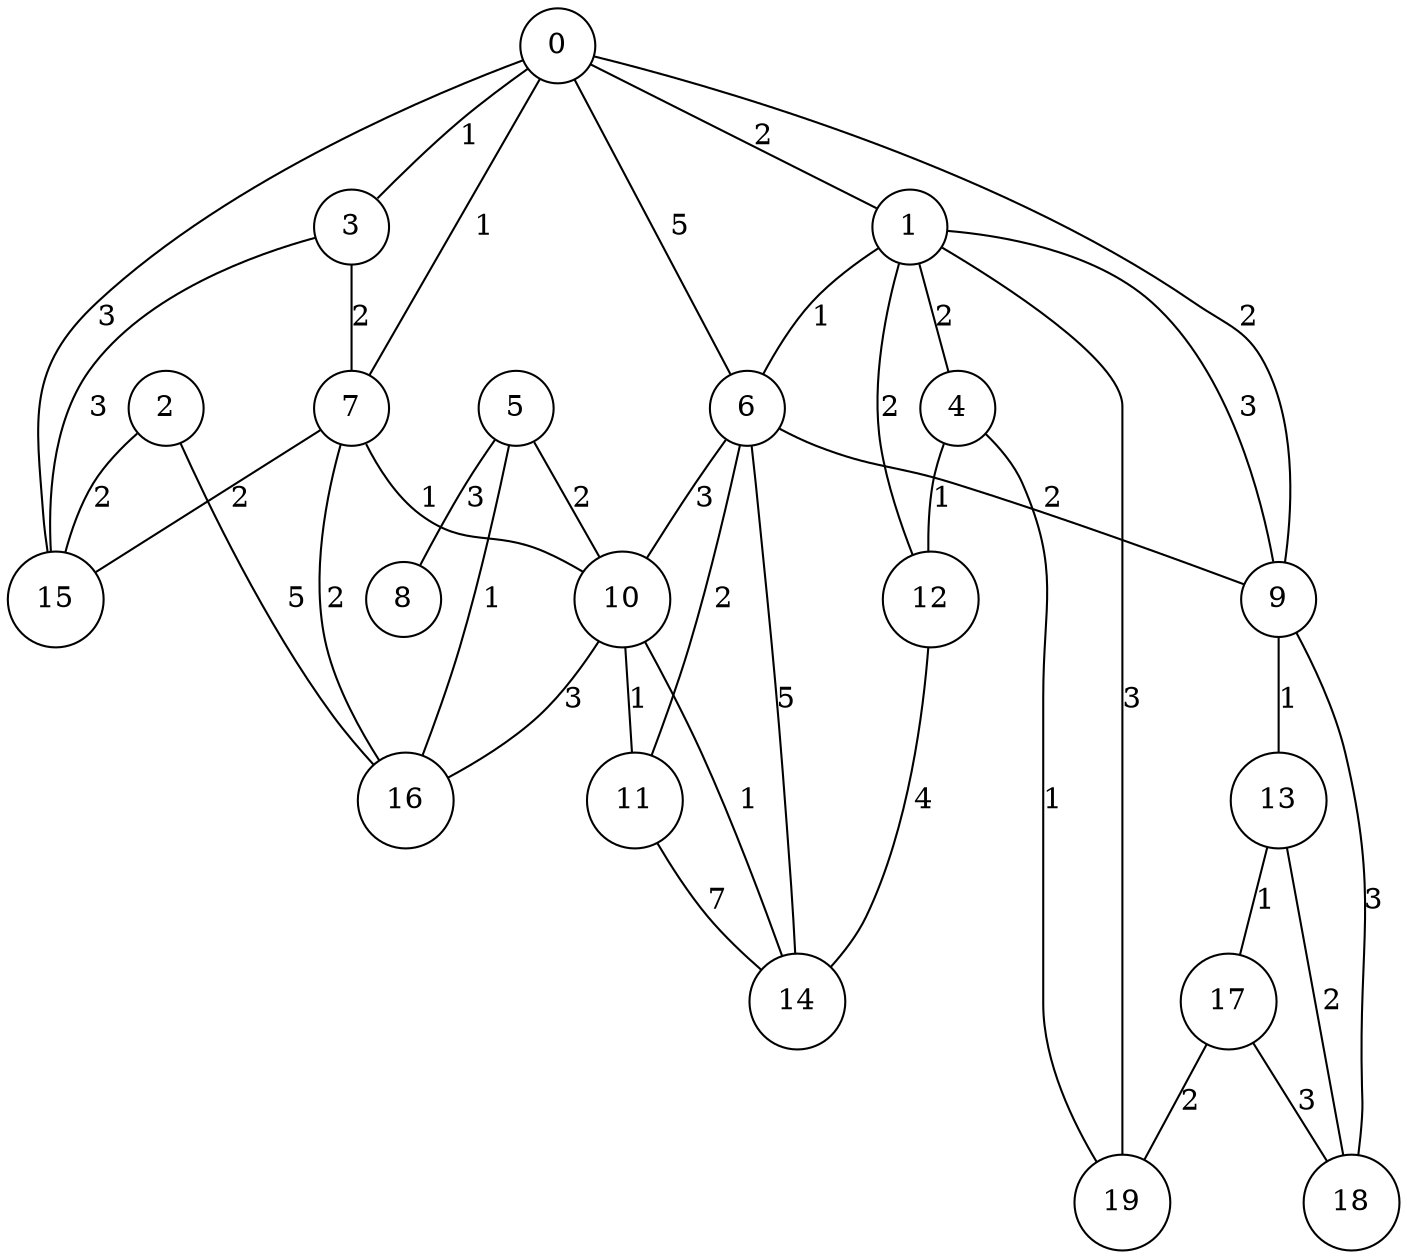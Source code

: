 graph qubit_interaction_graph {
    node [shape=circle];
    0 -- 7 [label=1];
    0 -- 9 [label=2];
    0 -- 6 [label=5];
    0 -- 15 [label=3];
    0 -- 3 [label=1];
    0 -- 1 [label=2];
    1 -- 19 [label=3];
    1 -- 4 [label=2];
    1 -- 12 [label=2];
    1 -- 9 [label=3];
    1 -- 6 [label=1];
    2 -- 16 [label=5];
    2 -- 15 [label=2];
    3 -- 15 [label=3];
    3 -- 7 [label=2];
    4 -- 19 [label=1];
    4 -- 12 [label=1];
    5 -- 10 [label=2];
    5 -- 16 [label=1];
    5 -- 8 [label=3];
    6 -- 11 [label=2];
    6 -- 9 [label=2];
    6 -- 10 [label=3];
    6 -- 14 [label=5];
    7 -- 10 [label=1];
    7 -- 16 [label=2];
    7 -- 15 [label=2];
    9 -- 18 [label=3];
    9 -- 13 [label=1];
    10 -- 16 [label=3];
    10 -- 11 [label=1];
    10 -- 14 [label=1];
    11 -- 14 [label=7];
    12 -- 14 [label=4];
    13 -- 18 [label=2];
    13 -- 17 [label=1];
    17 -- 19 [label=2];
    17 -- 18 [label=3];
}